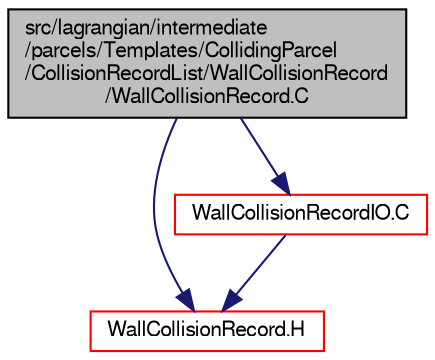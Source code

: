 digraph "src/lagrangian/intermediate/parcels/Templates/CollidingParcel/CollisionRecordList/WallCollisionRecord/WallCollisionRecord.C"
{
  bgcolor="transparent";
  edge [fontname="FreeSans",fontsize="10",labelfontname="FreeSans",labelfontsize="10"];
  node [fontname="FreeSans",fontsize="10",shape=record];
  Node0 [label="src/lagrangian/intermediate\l/parcels/Templates/CollidingParcel\l/CollisionRecordList/WallCollisionRecord\l/WallCollisionRecord.C",height=0.2,width=0.4,color="black", fillcolor="grey75", style="filled", fontcolor="black"];
  Node0 -> Node1 [color="midnightblue",fontsize="10",style="solid",fontname="FreeSans"];
  Node1 [label="WallCollisionRecord.H",height=0.2,width=0.4,color="red",URL="$a05429.html"];
  Node0 -> Node48 [color="midnightblue",fontsize="10",style="solid",fontname="FreeSans"];
  Node48 [label="WallCollisionRecordIO.C",height=0.2,width=0.4,color="red",URL="$a05435.html"];
  Node48 -> Node1 [color="midnightblue",fontsize="10",style="solid",fontname="FreeSans"];
}
